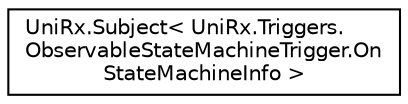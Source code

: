 digraph "Graphical Class Hierarchy"
{
 // LATEX_PDF_SIZE
  edge [fontname="Helvetica",fontsize="10",labelfontname="Helvetica",labelfontsize="10"];
  node [fontname="Helvetica",fontsize="10",shape=record];
  rankdir="LR";
  Node0 [label="UniRx.Subject\< UniRx.Triggers.\lObservableStateMachineTrigger.On\lStateMachineInfo \>",height=0.2,width=0.4,color="black", fillcolor="white", style="filled",URL="$class_uni_rx_1_1_subject.html",tooltip=" "];
}
